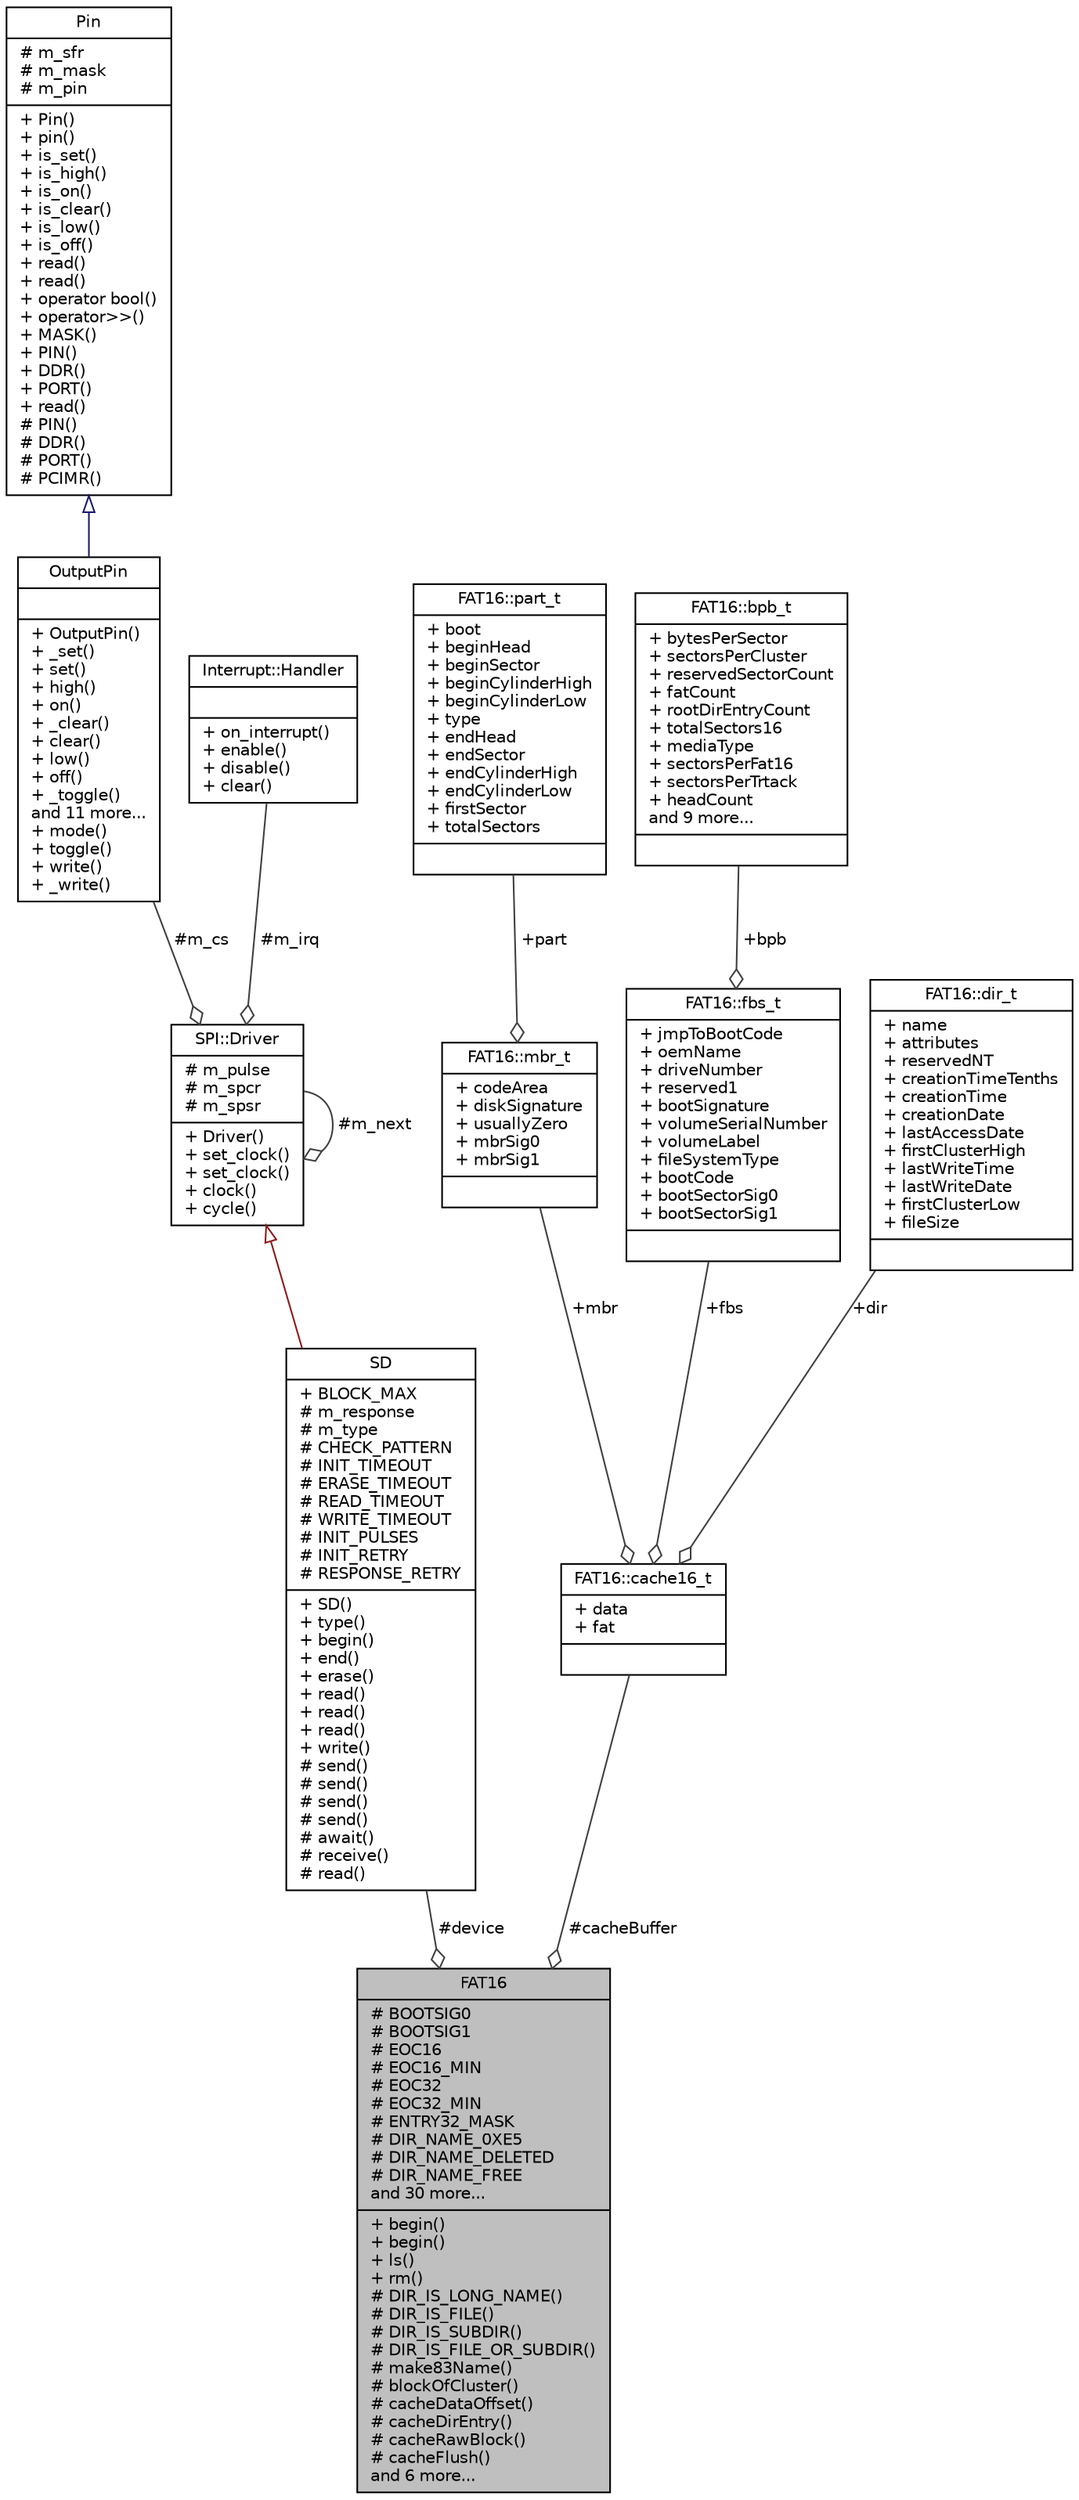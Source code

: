 digraph "FAT16"
{
  edge [fontname="Helvetica",fontsize="10",labelfontname="Helvetica",labelfontsize="10"];
  node [fontname="Helvetica",fontsize="10",shape=record];
  Node1 [label="{FAT16\n|# BOOTSIG0\l# BOOTSIG1\l# EOC16\l# EOC16_MIN\l# EOC32\l# EOC32_MIN\l# ENTRY32_MASK\l# DIR_NAME_0XE5\l# DIR_NAME_DELETED\l# DIR_NAME_FREE\land 30 more...\l|+ begin()\l+ begin()\l+ ls()\l+ rm()\l# DIR_IS_LONG_NAME()\l# DIR_IS_FILE()\l# DIR_IS_SUBDIR()\l# DIR_IS_FILE_OR_SUBDIR()\l# make83Name()\l# blockOfCluster()\l# cacheDataOffset()\l# cacheDirEntry()\l# cacheRawBlock()\l# cacheFlush()\land 6 more...\l}",height=0.2,width=0.4,color="black", fillcolor="grey75", style="filled", fontcolor="black"];
  Node2 -> Node1 [color="grey25",fontsize="10",style="solid",label=" #device" ,arrowhead="odiamond",fontname="Helvetica"];
  Node2 [label="{SD\n|+ BLOCK_MAX\l# m_response\l# m_type\l# CHECK_PATTERN\l# INIT_TIMEOUT\l# ERASE_TIMEOUT\l# READ_TIMEOUT\l# WRITE_TIMEOUT\l# INIT_PULSES\l# INIT_RETRY\l# RESPONSE_RETRY\l|+ SD()\l+ type()\l+ begin()\l+ end()\l+ erase()\l+ read()\l+ read()\l+ read()\l+ write()\l# send()\l# send()\l# send()\l# send()\l# await()\l# receive()\l# read()\l}",height=0.2,width=0.4,color="black", fillcolor="white", style="filled",URL="$d7/da3/classSD.html"];
  Node3 -> Node2 [dir="back",color="firebrick4",fontsize="10",style="solid",arrowtail="onormal",fontname="Helvetica"];
  Node3 [label="{SPI::Driver\n|# m_pulse\l# m_spcr\l# m_spsr\l|+ Driver()\l+ set_clock()\l+ set_clock()\l+ clock()\l+ cycle()\l}",height=0.2,width=0.4,color="black", fillcolor="white", style="filled",URL="$dc/dd2/classSPI_1_1Driver.html"];
  Node4 -> Node3 [color="grey25",fontsize="10",style="solid",label=" #m_cs" ,arrowhead="odiamond",fontname="Helvetica"];
  Node4 [label="{OutputPin\n||+ OutputPin()\l+ _set()\l+ set()\l+ high()\l+ on()\l+ _clear()\l+ clear()\l+ low()\l+ off()\l+ _toggle()\land 11 more...\l+ mode()\l+ toggle()\l+ write()\l+ _write()\l}",height=0.2,width=0.4,color="black", fillcolor="white", style="filled",URL="$d2/d86/classOutputPin.html"];
  Node5 -> Node4 [dir="back",color="midnightblue",fontsize="10",style="solid",arrowtail="onormal",fontname="Helvetica"];
  Node5 [label="{Pin\n|# m_sfr\l# m_mask\l# m_pin\l|+ Pin()\l+ pin()\l+ is_set()\l+ is_high()\l+ is_on()\l+ is_clear()\l+ is_low()\l+ is_off()\l+ read()\l+ read()\l+ operator bool()\l+ operator\>\>()\l+ MASK()\l+ PIN()\l+ DDR()\l+ PORT()\l+ read()\l# PIN()\l# DDR()\l# PORT()\l# PCIMR()\l}",height=0.2,width=0.4,color="black", fillcolor="white", style="filled",URL="$da/da0/classPin.html"];
  Node3 -> Node3 [color="grey25",fontsize="10",style="solid",label=" #m_next" ,arrowhead="odiamond",fontname="Helvetica"];
  Node6 -> Node3 [color="grey25",fontsize="10",style="solid",label=" #m_irq" ,arrowhead="odiamond",fontname="Helvetica"];
  Node6 [label="{Interrupt::Handler\n||+ on_interrupt()\l+ enable()\l+ disable()\l+ clear()\l}",height=0.2,width=0.4,color="black", fillcolor="white", style="filled",URL="$d9/df8/classInterrupt_1_1Handler.html"];
  Node7 -> Node1 [color="grey25",fontsize="10",style="solid",label=" #cacheBuffer" ,arrowhead="odiamond",fontname="Helvetica"];
  Node7 [label="{FAT16::cache16_t\n|+ data\l+ fat\l|}",height=0.2,width=0.4,color="black", fillcolor="white", style="filled",URL="$db/dcd/unionFAT16_1_1cache16__t.html"];
  Node8 -> Node7 [color="grey25",fontsize="10",style="solid",label=" +mbr" ,arrowhead="odiamond",fontname="Helvetica"];
  Node8 [label="{FAT16::mbr_t\n|+ codeArea\l+ diskSignature\l+ usuallyZero\l+ mbrSig0\l+ mbrSig1\l|}",height=0.2,width=0.4,color="black", fillcolor="white", style="filled",URL="$d5/d54/structFAT16_1_1mbr__t.html"];
  Node9 -> Node8 [color="grey25",fontsize="10",style="solid",label=" +part" ,arrowhead="odiamond",fontname="Helvetica"];
  Node9 [label="{FAT16::part_t\n|+ boot\l+ beginHead\l+ beginSector\l+ beginCylinderHigh\l+ beginCylinderLow\l+ type\l+ endHead\l+ endSector\l+ endCylinderHigh\l+ endCylinderLow\l+ firstSector\l+ totalSectors\l|}",height=0.2,width=0.4,color="black", fillcolor="white", style="filled",URL="$d3/dc7/structFAT16_1_1part__t.html"];
  Node10 -> Node7 [color="grey25",fontsize="10",style="solid",label=" +fbs" ,arrowhead="odiamond",fontname="Helvetica"];
  Node10 [label="{FAT16::fbs_t\n|+ jmpToBootCode\l+ oemName\l+ driveNumber\l+ reserved1\l+ bootSignature\l+ volumeSerialNumber\l+ volumeLabel\l+ fileSystemType\l+ bootCode\l+ bootSectorSig0\l+ bootSectorSig1\l|}",height=0.2,width=0.4,color="black", fillcolor="white", style="filled",URL="$d2/ded/structFAT16_1_1fbs__t.html"];
  Node11 -> Node10 [color="grey25",fontsize="10",style="solid",label=" +bpb" ,arrowhead="odiamond",fontname="Helvetica"];
  Node11 [label="{FAT16::bpb_t\n|+ bytesPerSector\l+ sectorsPerCluster\l+ reservedSectorCount\l+ fatCount\l+ rootDirEntryCount\l+ totalSectors16\l+ mediaType\l+ sectorsPerFat16\l+ sectorsPerTrtack\l+ headCount\land 9 more...\l|}",height=0.2,width=0.4,color="black", fillcolor="white", style="filled",URL="$d5/d47/structFAT16_1_1bpb__t.html"];
  Node12 -> Node7 [color="grey25",fontsize="10",style="solid",label=" +dir" ,arrowhead="odiamond",fontname="Helvetica"];
  Node12 [label="{FAT16::dir_t\n|+ name\l+ attributes\l+ reservedNT\l+ creationTimeTenths\l+ creationTime\l+ creationDate\l+ lastAccessDate\l+ firstClusterHigh\l+ lastWriteTime\l+ lastWriteDate\l+ firstClusterLow\l+ fileSize\l|}",height=0.2,width=0.4,color="black", fillcolor="white", style="filled",URL="$d8/d49/structFAT16_1_1dir__t.html"];
}
